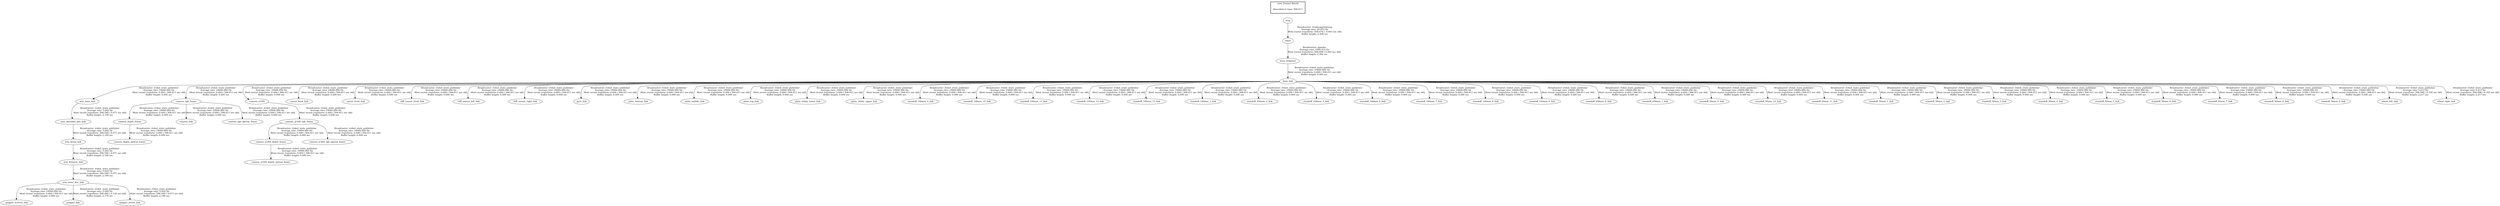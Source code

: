digraph G {
"odom" -> "base_footprint"[label="Broadcaster: /gazebo\nAverage rate: 1000.418 Hz\nMost recent transform: 506.609 ( 0.002 sec old)\nBuffer length: 2.392 sec\n"];
"map" -> "odom"[label="Broadcaster: /rtabmap/rtabmap\nAverage rate: 20.453 Hz\nMost recent transform: 506.674 ( -0.063 sec old)\nBuffer length: 2.298 sec\n"];
"base_link" -> "arm_base_link"[label="Broadcaster: /robot_state_publisher\nAverage rate: 10000.000 Hz\nMost recent transform: 0.000 ( 506.611 sec old)\nBuffer length: 0.000 sec\n"];
"base_footprint" -> "base_link"[label="Broadcaster: /robot_state_publisher\nAverage rate: 10000.000 Hz\nMost recent transform: 0.000 ( 506.611 sec old)\nBuffer length: 0.000 sec\n"];
"camera_rgb_frame" -> "camera_depth_frame"[label="Broadcaster: /robot_state_publisher\nAverage rate: 10000.000 Hz\nMost recent transform: 0.000 ( 506.611 sec old)\nBuffer length: 0.000 sec\n"];
"base_link" -> "camera_rgb_frame"[label="Broadcaster: /robot_state_publisher\nAverage rate: 10000.000 Hz\nMost recent transform: 0.000 ( 506.611 sec old)\nBuffer length: 0.000 sec\n"];
"camera_depth_frame" -> "camera_depth_optical_frame"[label="Broadcaster: /robot_state_publisher\nAverage rate: 10000.000 Hz\nMost recent transform: 0.000 ( 506.611 sec old)\nBuffer length: 0.000 sec\n"];
"camera_rgb_frame" -> "camera_link"[label="Broadcaster: /robot_state_publisher\nAverage rate: 10000.000 Hz\nMost recent transform: 0.000 ( 506.611 sec old)\nBuffer length: 0.000 sec\n"];
"camera_rgb_frame" -> "camera_rgb_optical_frame"[label="Broadcaster: /robot_state_publisher\nAverage rate: 10000.000 Hz\nMost recent transform: 0.000 ( 506.611 sec old)\nBuffer length: 0.000 sec\n"];
"camera_sr300_rgb_frame" -> "camera_sr300_depth_frame"[label="Broadcaster: /robot_state_publisher\nAverage rate: 10000.000 Hz\nMost recent transform: 0.000 ( 506.611 sec old)\nBuffer length: 0.000 sec\n"];
"camera_sr300" -> "camera_sr300_rgb_frame"[label="Broadcaster: /robot_state_publisher\nAverage rate: 10000.000 Hz\nMost recent transform: 0.000 ( 506.611 sec old)\nBuffer length: 0.000 sec\n"];
"camera_sr300_depth_frame" -> "camera_sr300_depth_optical_frame"[label="Broadcaster: /robot_state_publisher\nAverage rate: 10000.000 Hz\nMost recent transform: 0.000 ( 506.611 sec old)\nBuffer length: 0.000 sec\n"];
"base_link" -> "camera_sr300"[label="Broadcaster: /robot_state_publisher\nAverage rate: 10000.000 Hz\nMost recent transform: 0.000 ( 506.611 sec old)\nBuffer length: 0.000 sec\n"];
"camera_sr300_rgb_frame" -> "camera_sr300_rgb_optical_frame"[label="Broadcaster: /robot_state_publisher\nAverage rate: 10000.000 Hz\nMost recent transform: 0.000 ( 506.611 sec old)\nBuffer length: 0.000 sec\n"];
"base_link" -> "caster_back_link"[label="Broadcaster: /robot_state_publisher\nAverage rate: 10000.000 Hz\nMost recent transform: 0.000 ( 506.611 sec old)\nBuffer length: 0.000 sec\n"];
"base_link" -> "caster_front_link"[label="Broadcaster: /robot_state_publisher\nAverage rate: 10000.000 Hz\nMost recent transform: 0.000 ( 506.611 sec old)\nBuffer length: 0.000 sec\n"];
"base_link" -> "cliff_sensor_front_link"[label="Broadcaster: /robot_state_publisher\nAverage rate: 10000.000 Hz\nMost recent transform: 0.000 ( 506.611 sec old)\nBuffer length: 0.000 sec\n"];
"base_link" -> "cliff_sensor_left_link"[label="Broadcaster: /robot_state_publisher\nAverage rate: 10000.000 Hz\nMost recent transform: 0.000 ( 506.611 sec old)\nBuffer length: 0.000 sec\n"];
"base_link" -> "cliff_sensor_right_link"[label="Broadcaster: /robot_state_publisher\nAverage rate: 10000.000 Hz\nMost recent transform: 0.000 ( 506.611 sec old)\nBuffer length: 0.000 sec\n"];
"arm_wrist_flex_link" -> "gripper_active2_link"[label="Broadcaster: /robot_state_publisher\nAverage rate: 10000.000 Hz\nMost recent transform: 0.000 ( 506.611 sec old)\nBuffer length: 0.000 sec\n"];
"arm_forearm_link" -> "arm_wrist_flex_link"[label="Broadcaster: /robot_state_publisher\nAverage rate: 5.002 Hz\nMost recent transform: 506.540 ( 0.071 sec old)\nBuffer length: 2.199 sec\n"];
"base_link" -> "gyro_link"[label="Broadcaster: /robot_state_publisher\nAverage rate: 10000.000 Hz\nMost recent transform: 0.000 ( 506.611 sec old)\nBuffer length: 0.000 sec\n"];
"base_link" -> "plate_bottom_link"[label="Broadcaster: /robot_state_publisher\nAverage rate: 10000.000 Hz\nMost recent transform: 0.000 ( 506.611 sec old)\nBuffer length: 0.000 sec\n"];
"base_link" -> "plate_middle_link"[label="Broadcaster: /robot_state_publisher\nAverage rate: 10000.000 Hz\nMost recent transform: 0.000 ( 506.611 sec old)\nBuffer length: 0.000 sec\n"];
"base_link" -> "plate_top_link"[label="Broadcaster: /robot_state_publisher\nAverage rate: 10000.000 Hz\nMost recent transform: 0.000 ( 506.611 sec old)\nBuffer length: 0.000 sec\n"];
"base_link" -> "plate_utility_lower_link"[label="Broadcaster: /robot_state_publisher\nAverage rate: 10000.000 Hz\nMost recent transform: 0.000 ( 506.611 sec old)\nBuffer length: 0.000 sec\n"];
"base_link" -> "plate_utility_upper_link"[label="Broadcaster: /robot_state_publisher\nAverage rate: 10000.000 Hz\nMost recent transform: 0.000 ( 506.611 sec old)\nBuffer length: 0.000 sec\n"];
"base_link" -> "standoff_100mm_0_link"[label="Broadcaster: /robot_state_publisher\nAverage rate: 10000.000 Hz\nMost recent transform: 0.000 ( 506.611 sec old)\nBuffer length: 0.000 sec\n"];
"base_link" -> "standoff_100mm_10_link"[label="Broadcaster: /robot_state_publisher\nAverage rate: 10000.000 Hz\nMost recent transform: 0.000 ( 506.611 sec old)\nBuffer length: 0.000 sec\n"];
"base_link" -> "standoff_100mm_11_link"[label="Broadcaster: /robot_state_publisher\nAverage rate: 10000.000 Hz\nMost recent transform: 0.000 ( 506.611 sec old)\nBuffer length: 0.000 sec\n"];
"base_link" -> "standoff_100mm_12_link"[label="Broadcaster: /robot_state_publisher\nAverage rate: 10000.000 Hz\nMost recent transform: 0.000 ( 506.611 sec old)\nBuffer length: 0.000 sec\n"];
"base_link" -> "standoff_100mm_13_link"[label="Broadcaster: /robot_state_publisher\nAverage rate: 10000.000 Hz\nMost recent transform: 0.000 ( 506.611 sec old)\nBuffer length: 0.000 sec\n"];
"base_link" -> "standoff_100mm_1_link"[label="Broadcaster: /robot_state_publisher\nAverage rate: 10000.000 Hz\nMost recent transform: 0.000 ( 506.611 sec old)\nBuffer length: 0.000 sec\n"];
"base_link" -> "standoff_100mm_2_link"[label="Broadcaster: /robot_state_publisher\nAverage rate: 10000.000 Hz\nMost recent transform: 0.000 ( 506.611 sec old)\nBuffer length: 0.000 sec\n"];
"base_link" -> "standoff_100mm_3_link"[label="Broadcaster: /robot_state_publisher\nAverage rate: 10000.000 Hz\nMost recent transform: 0.000 ( 506.611 sec old)\nBuffer length: 0.000 sec\n"];
"base_link" -> "standoff_100mm_6_link"[label="Broadcaster: /robot_state_publisher\nAverage rate: 10000.000 Hz\nMost recent transform: 0.000 ( 506.611 sec old)\nBuffer length: 0.000 sec\n"];
"base_link" -> "standoff_100mm_7_link"[label="Broadcaster: /robot_state_publisher\nAverage rate: 10000.000 Hz\nMost recent transform: 0.000 ( 506.611 sec old)\nBuffer length: 0.000 sec\n"];
"base_link" -> "standoff_100mm_8_link"[label="Broadcaster: /robot_state_publisher\nAverage rate: 10000.000 Hz\nMost recent transform: 0.000 ( 506.611 sec old)\nBuffer length: 0.000 sec\n"];
"base_link" -> "standoff_100mm_9_link"[label="Broadcaster: /robot_state_publisher\nAverage rate: 10000.000 Hz\nMost recent transform: 0.000 ( 506.611 sec old)\nBuffer length: 0.000 sec\n"];
"base_link" -> "standoff_258mm_0_link"[label="Broadcaster: /robot_state_publisher\nAverage rate: 10000.000 Hz\nMost recent transform: 0.000 ( 506.611 sec old)\nBuffer length: 0.000 sec\n"];
"base_link" -> "standoff_258mm_1_link"[label="Broadcaster: /robot_state_publisher\nAverage rate: 10000.000 Hz\nMost recent transform: 0.000 ( 506.611 sec old)\nBuffer length: 0.000 sec\n"];
"base_link" -> "standoff_50mm_0_link"[label="Broadcaster: /robot_state_publisher\nAverage rate: 10000.000 Hz\nMost recent transform: 0.000 ( 506.611 sec old)\nBuffer length: 0.000 sec\n"];
"base_link" -> "standoff_50mm_10_link"[label="Broadcaster: /robot_state_publisher\nAverage rate: 10000.000 Hz\nMost recent transform: 0.000 ( 506.611 sec old)\nBuffer length: 0.000 sec\n"];
"base_link" -> "standoff_50mm_11_link"[label="Broadcaster: /robot_state_publisher\nAverage rate: 10000.000 Hz\nMost recent transform: 0.000 ( 506.611 sec old)\nBuffer length: 0.000 sec\n"];
"base_link" -> "standoff_50mm_1_link"[label="Broadcaster: /robot_state_publisher\nAverage rate: 10000.000 Hz\nMost recent transform: 0.000 ( 506.611 sec old)\nBuffer length: 0.000 sec\n"];
"base_link" -> "standoff_50mm_2_link"[label="Broadcaster: /robot_state_publisher\nAverage rate: 10000.000 Hz\nMost recent transform: 0.000 ( 506.611 sec old)\nBuffer length: 0.000 sec\n"];
"base_link" -> "standoff_50mm_3_link"[label="Broadcaster: /robot_state_publisher\nAverage rate: 10000.000 Hz\nMost recent transform: 0.000 ( 506.611 sec old)\nBuffer length: 0.000 sec\n"];
"base_link" -> "standoff_50mm_4_link"[label="Broadcaster: /robot_state_publisher\nAverage rate: 10000.000 Hz\nMost recent transform: 0.000 ( 506.611 sec old)\nBuffer length: 0.000 sec\n"];
"base_link" -> "standoff_50mm_5_link"[label="Broadcaster: /robot_state_publisher\nAverage rate: 10000.000 Hz\nMost recent transform: 0.000 ( 506.611 sec old)\nBuffer length: 0.000 sec\n"];
"base_link" -> "standoff_50mm_6_link"[label="Broadcaster: /robot_state_publisher\nAverage rate: 10000.000 Hz\nMost recent transform: 0.000 ( 506.611 sec old)\nBuffer length: 0.000 sec\n"];
"base_link" -> "standoff_50mm_7_link"[label="Broadcaster: /robot_state_publisher\nAverage rate: 10000.000 Hz\nMost recent transform: 0.000 ( 506.611 sec old)\nBuffer length: 0.000 sec\n"];
"base_link" -> "standoff_50mm_8_link"[label="Broadcaster: /robot_state_publisher\nAverage rate: 10000.000 Hz\nMost recent transform: 0.000 ( 506.611 sec old)\nBuffer length: 0.000 sec\n"];
"base_link" -> "standoff_50mm_9_link"[label="Broadcaster: /robot_state_publisher\nAverage rate: 10000.000 Hz\nMost recent transform: 0.000 ( 506.611 sec old)\nBuffer length: 0.000 sec\n"];
"base_link" -> "wheel_left_link"[label="Broadcaster: /robot_state_publisher\nAverage rate: 5.413 Hz\nMost recent transform: 506.506 ( 0.105 sec old)\nBuffer length: 2.217 sec\n"];
"base_link" -> "wheel_right_link"[label="Broadcaster: /robot_state_publisher\nAverage rate: 5.413 Hz\nMost recent transform: 506.506 ( 0.105 sec old)\nBuffer length: 2.217 sec\n"];
"arm_wrist_flex_link" -> "gripper_link"[label="Broadcaster: /robot_state_publisher\nAverage rate: 5.048 Hz\nMost recent transform: 506.485 ( 0.126 sec old)\nBuffer length: 2.179 sec\n"];
"arm_shoulder_pan_link" -> "arm_bicep_link"[label="Broadcaster: /robot_state_publisher\nAverage rate: 5.002 Hz\nMost recent transform: 506.540 ( 0.071 sec old)\nBuffer length: 2.199 sec\n"];
"arm_base_link" -> "arm_shoulder_pan_link"[label="Broadcaster: /robot_state_publisher\nAverage rate: 5.002 Hz\nMost recent transform: 506.540 ( 0.071 sec old)\nBuffer length: 2.199 sec\n"];
"arm_bicep_link" -> "arm_forearm_link"[label="Broadcaster: /robot_state_publisher\nAverage rate: 5.002 Hz\nMost recent transform: 506.540 ( 0.071 sec old)\nBuffer length: 2.199 sec\n"];
"arm_wrist_flex_link" -> "gripper_active_link"[label="Broadcaster: /robot_state_publisher\nAverage rate: 5.002 Hz\nMost recent transform: 506.540 ( 0.071 sec old)\nBuffer length: 2.199 sec\n"];
edge [style=invis];
 subgraph cluster_legend { style=bold; color=black; label ="view_frames Result";
"Recorded at time: 506.611"[ shape=plaintext ] ;
 }->"map";
}